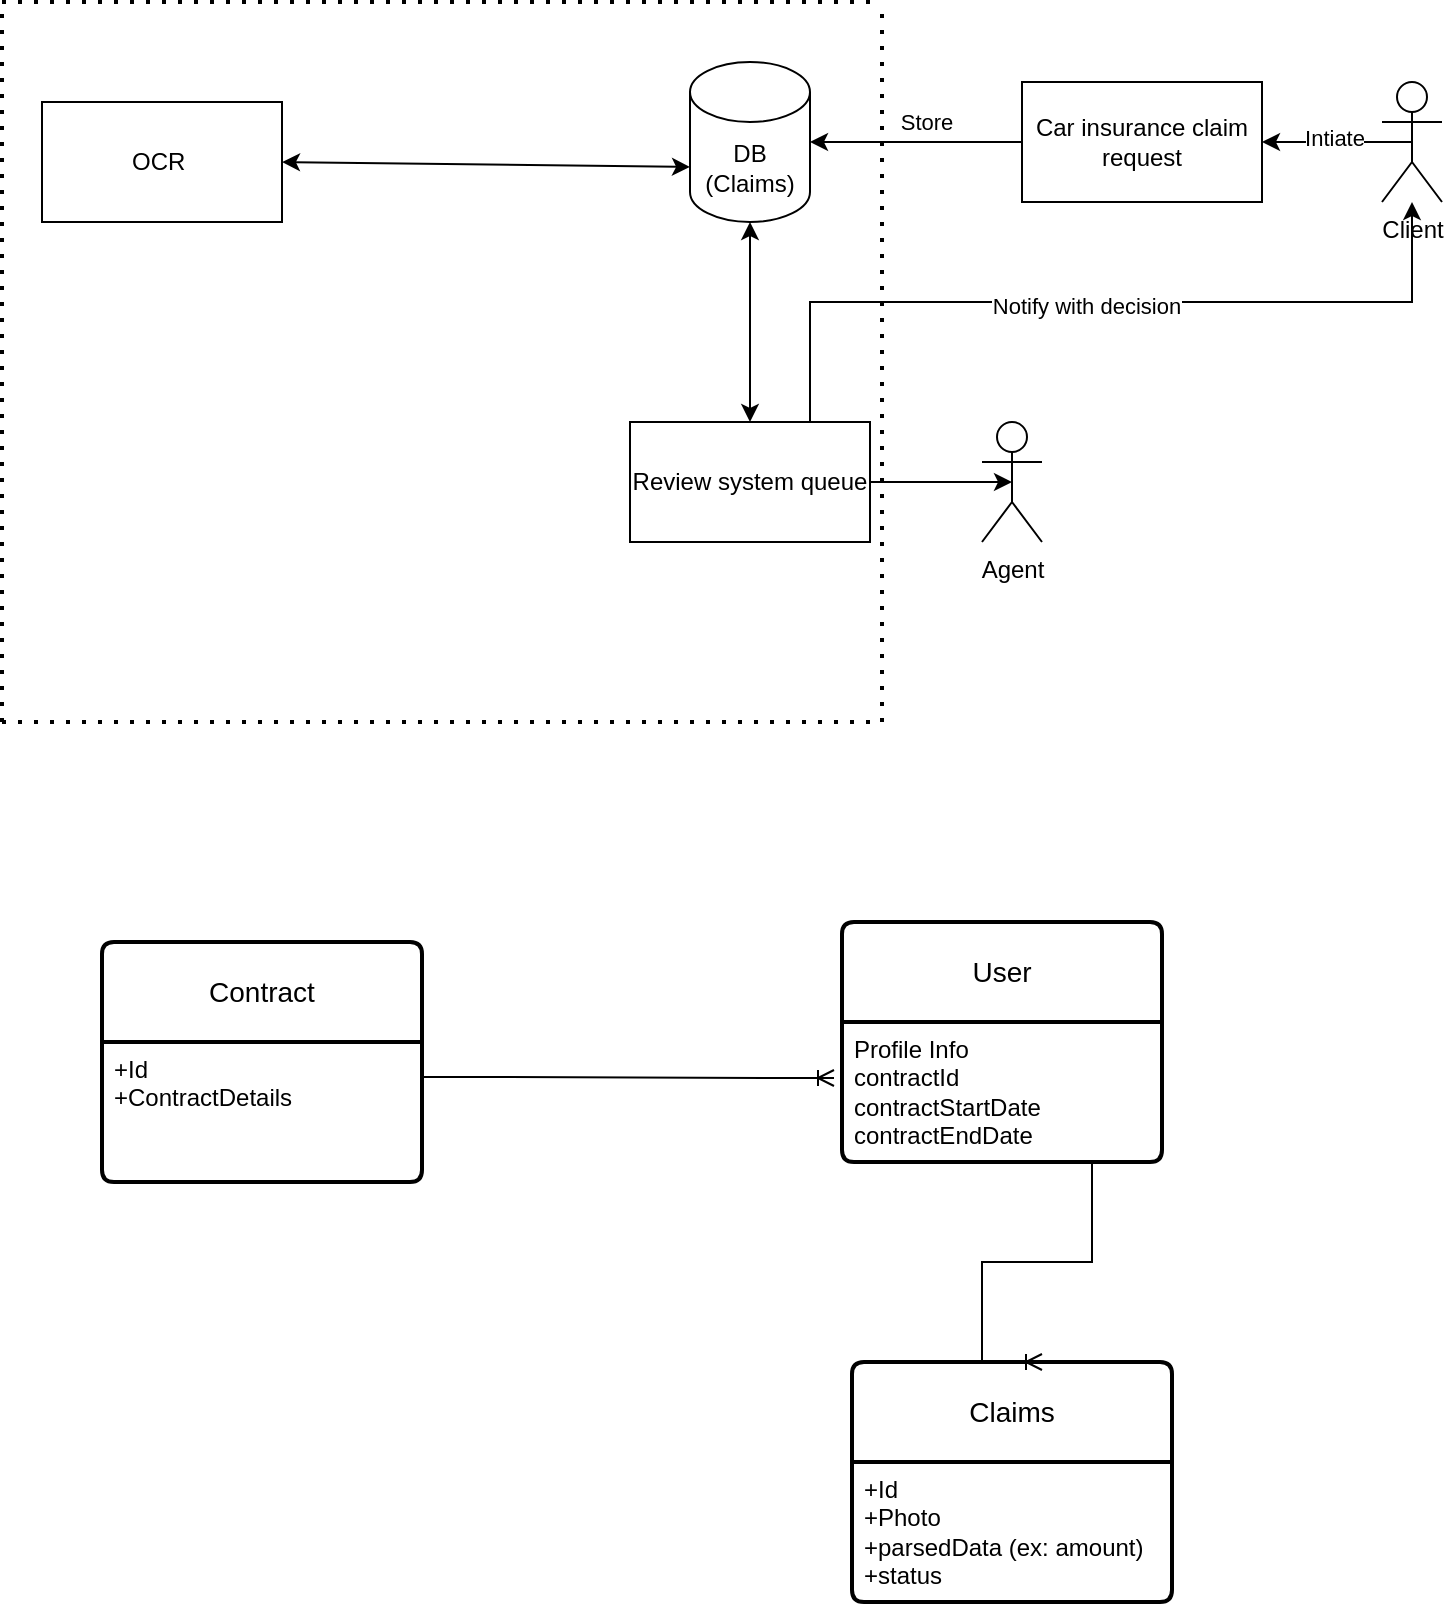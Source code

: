 <mxfile version="21.6.8" type="github">
  <diagram name="Page-1" id="h78i4w3jpvMDHuVKvQ0y">
    <mxGraphModel dx="815" dy="551" grid="1" gridSize="10" guides="1" tooltips="1" connect="1" arrows="1" fold="1" page="1" pageScale="1" pageWidth="827" pageHeight="1169" math="0" shadow="0">
      <root>
        <mxCell id="0" />
        <mxCell id="1" parent="0" />
        <mxCell id="lDMrGSyHlphn9_t9U18--1" value="DB (Claims)" style="shape=cylinder3;whiteSpace=wrap;html=1;boundedLbl=1;backgroundOutline=1;size=15;" vertex="1" parent="1">
          <mxGeometry x="384" y="70" width="60" height="80" as="geometry" />
        </mxCell>
        <mxCell id="lDMrGSyHlphn9_t9U18--2" value="" style="endArrow=none;dashed=1;html=1;dashPattern=1 3;strokeWidth=2;rounded=0;" edge="1" parent="1">
          <mxGeometry width="50" height="50" relative="1" as="geometry">
            <mxPoint x="40" y="40" as="sourcePoint" />
            <mxPoint x="480" y="40" as="targetPoint" />
          </mxGeometry>
        </mxCell>
        <mxCell id="lDMrGSyHlphn9_t9U18--3" value="" style="endArrow=none;dashed=1;html=1;dashPattern=1 3;strokeWidth=2;rounded=0;" edge="1" parent="1">
          <mxGeometry width="50" height="50" relative="1" as="geometry">
            <mxPoint x="480" y="400" as="sourcePoint" />
            <mxPoint x="480" y="40" as="targetPoint" />
          </mxGeometry>
        </mxCell>
        <mxCell id="lDMrGSyHlphn9_t9U18--4" value="" style="endArrow=none;dashed=1;html=1;dashPattern=1 3;strokeWidth=2;rounded=0;" edge="1" parent="1">
          <mxGeometry width="50" height="50" relative="1" as="geometry">
            <mxPoint x="40" y="400" as="sourcePoint" />
            <mxPoint x="480" y="400" as="targetPoint" />
          </mxGeometry>
        </mxCell>
        <mxCell id="lDMrGSyHlphn9_t9U18--5" value="" style="endArrow=none;dashed=1;html=1;dashPattern=1 3;strokeWidth=2;rounded=0;" edge="1" parent="1">
          <mxGeometry width="50" height="50" relative="1" as="geometry">
            <mxPoint x="40" y="400" as="sourcePoint" />
            <mxPoint x="40" y="40" as="targetPoint" />
          </mxGeometry>
        </mxCell>
        <mxCell id="lDMrGSyHlphn9_t9U18--6" value="Car insurance claim request" style="rounded=0;whiteSpace=wrap;html=1;" vertex="1" parent="1">
          <mxGeometry x="550" y="80" width="120" height="60" as="geometry" />
        </mxCell>
        <mxCell id="lDMrGSyHlphn9_t9U18--8" value="" style="endArrow=classic;html=1;rounded=0;exitX=0;exitY=0.5;exitDx=0;exitDy=0;entryX=1;entryY=0.5;entryDx=0;entryDy=0;entryPerimeter=0;" edge="1" parent="1" source="lDMrGSyHlphn9_t9U18--6" target="lDMrGSyHlphn9_t9U18--1">
          <mxGeometry width="50" height="50" relative="1" as="geometry">
            <mxPoint x="380" y="310" as="sourcePoint" />
            <mxPoint x="430" y="260" as="targetPoint" />
          </mxGeometry>
        </mxCell>
        <mxCell id="lDMrGSyHlphn9_t9U18--9" value="Store" style="edgeLabel;html=1;align=center;verticalAlign=middle;resizable=0;points=[];" vertex="1" connectable="0" parent="lDMrGSyHlphn9_t9U18--8">
          <mxGeometry x="-0.309" relative="1" as="geometry">
            <mxPoint x="-12" y="-10" as="offset" />
          </mxGeometry>
        </mxCell>
        <mxCell id="lDMrGSyHlphn9_t9U18--10" value="OCR&amp;nbsp;" style="rounded=0;whiteSpace=wrap;html=1;" vertex="1" parent="1">
          <mxGeometry x="60" y="90" width="120" height="60" as="geometry" />
        </mxCell>
        <mxCell id="lDMrGSyHlphn9_t9U18--11" value="" style="endArrow=classic;startArrow=classic;html=1;rounded=0;entryX=0;entryY=0;entryDx=0;entryDy=52.5;entryPerimeter=0;exitX=1;exitY=0.5;exitDx=0;exitDy=0;" edge="1" parent="1" source="lDMrGSyHlphn9_t9U18--10" target="lDMrGSyHlphn9_t9U18--1">
          <mxGeometry width="50" height="50" relative="1" as="geometry">
            <mxPoint x="180" y="120" as="sourcePoint" />
            <mxPoint x="230" y="70" as="targetPoint" />
          </mxGeometry>
        </mxCell>
        <mxCell id="lDMrGSyHlphn9_t9U18--12" value="Review system queue" style="rounded=0;whiteSpace=wrap;html=1;" vertex="1" parent="1">
          <mxGeometry x="354" y="250" width="120" height="60" as="geometry" />
        </mxCell>
        <mxCell id="lDMrGSyHlphn9_t9U18--13" value="" style="endArrow=classic;startArrow=classic;html=1;rounded=0;entryX=0.5;entryY=1;entryDx=0;entryDy=0;entryPerimeter=0;exitX=0.5;exitY=0;exitDx=0;exitDy=0;" edge="1" parent="1" source="lDMrGSyHlphn9_t9U18--12" target="lDMrGSyHlphn9_t9U18--1">
          <mxGeometry width="50" height="50" relative="1" as="geometry">
            <mxPoint x="370" y="210" as="sourcePoint" />
            <mxPoint x="420" y="160" as="targetPoint" />
          </mxGeometry>
        </mxCell>
        <mxCell id="lDMrGSyHlphn9_t9U18--15" value="" style="endArrow=classic;html=1;rounded=0;exitX=1;exitY=0.5;exitDx=0;exitDy=0;entryX=0.5;entryY=0.5;entryDx=0;entryDy=0;entryPerimeter=0;" edge="1" parent="1" source="lDMrGSyHlphn9_t9U18--12" target="lDMrGSyHlphn9_t9U18--22">
          <mxGeometry width="50" height="50" relative="1" as="geometry">
            <mxPoint x="380" y="310" as="sourcePoint" />
            <mxPoint x="524" y="280" as="targetPoint" />
          </mxGeometry>
        </mxCell>
        <mxCell id="lDMrGSyHlphn9_t9U18--16" value="Client&lt;br&gt;" style="shape=umlActor;verticalLabelPosition=bottom;verticalAlign=top;html=1;outlineConnect=0;" vertex="1" parent="1">
          <mxGeometry x="730" y="80" width="30" height="60" as="geometry" />
        </mxCell>
        <mxCell id="lDMrGSyHlphn9_t9U18--18" value="" style="endArrow=classic;html=1;rounded=0;exitX=0.5;exitY=0.5;exitDx=0;exitDy=0;exitPerimeter=0;entryX=1;entryY=0.5;entryDx=0;entryDy=0;" edge="1" parent="1" source="lDMrGSyHlphn9_t9U18--16" target="lDMrGSyHlphn9_t9U18--6">
          <mxGeometry width="50" height="50" relative="1" as="geometry">
            <mxPoint x="640" y="260" as="sourcePoint" />
            <mxPoint x="690" y="210" as="targetPoint" />
          </mxGeometry>
        </mxCell>
        <mxCell id="lDMrGSyHlphn9_t9U18--19" value="Intiate" style="edgeLabel;html=1;align=center;verticalAlign=middle;resizable=0;points=[];" vertex="1" connectable="0" parent="lDMrGSyHlphn9_t9U18--18">
          <mxGeometry x="0.04" y="-2" relative="1" as="geometry">
            <mxPoint as="offset" />
          </mxGeometry>
        </mxCell>
        <mxCell id="lDMrGSyHlphn9_t9U18--22" value="Agent" style="shape=umlActor;verticalLabelPosition=bottom;verticalAlign=top;html=1;outlineConnect=0;" vertex="1" parent="1">
          <mxGeometry x="530" y="250" width="30" height="60" as="geometry" />
        </mxCell>
        <mxCell id="lDMrGSyHlphn9_t9U18--23" value="" style="endArrow=classic;html=1;rounded=0;exitX=0.75;exitY=0;exitDx=0;exitDy=0;" edge="1" parent="1" source="lDMrGSyHlphn9_t9U18--12" target="lDMrGSyHlphn9_t9U18--16">
          <mxGeometry width="50" height="50" relative="1" as="geometry">
            <mxPoint x="454.04" y="250.0" as="sourcePoint" />
            <mxPoint x="780" y="191" as="targetPoint" />
            <Array as="points">
              <mxPoint x="444" y="190" />
              <mxPoint x="745" y="190" />
            </Array>
          </mxGeometry>
        </mxCell>
        <mxCell id="lDMrGSyHlphn9_t9U18--24" value="Notify with decision" style="edgeLabel;html=1;align=center;verticalAlign=middle;resizable=0;points=[];" vertex="1" connectable="0" parent="lDMrGSyHlphn9_t9U18--23">
          <mxGeometry x="-0.039" y="-2" relative="1" as="geometry">
            <mxPoint as="offset" />
          </mxGeometry>
        </mxCell>
        <mxCell id="lDMrGSyHlphn9_t9U18--25" value="User" style="swimlane;childLayout=stackLayout;horizontal=1;startSize=50;horizontalStack=0;rounded=1;fontSize=14;fontStyle=0;strokeWidth=2;resizeParent=0;resizeLast=1;shadow=0;dashed=0;align=center;arcSize=4;whiteSpace=wrap;html=1;" vertex="1" parent="1">
          <mxGeometry x="460" y="500" width="160" height="120" as="geometry" />
        </mxCell>
        <mxCell id="lDMrGSyHlphn9_t9U18--26" value="Profile Info&lt;br&gt;contractId&lt;br&gt;contractStartDate&lt;br&gt;contractEndDate" style="align=left;strokeColor=none;fillColor=none;spacingLeft=4;fontSize=12;verticalAlign=top;resizable=0;rotatable=0;part=1;html=1;" vertex="1" parent="lDMrGSyHlphn9_t9U18--25">
          <mxGeometry y="50" width="160" height="70" as="geometry" />
        </mxCell>
        <mxCell id="lDMrGSyHlphn9_t9U18--27" value="Contract" style="swimlane;childLayout=stackLayout;horizontal=1;startSize=50;horizontalStack=0;rounded=1;fontSize=14;fontStyle=0;strokeWidth=2;resizeParent=0;resizeLast=1;shadow=0;dashed=0;align=center;arcSize=4;whiteSpace=wrap;html=1;" vertex="1" parent="1">
          <mxGeometry x="90" y="510" width="160" height="120" as="geometry" />
        </mxCell>
        <mxCell id="lDMrGSyHlphn9_t9U18--28" value="+Id&lt;br&gt;+ContractDetails" style="align=left;strokeColor=none;fillColor=none;spacingLeft=4;fontSize=12;verticalAlign=top;resizable=0;rotatable=0;part=1;html=1;" vertex="1" parent="lDMrGSyHlphn9_t9U18--27">
          <mxGeometry y="50" width="160" height="70" as="geometry" />
        </mxCell>
        <mxCell id="lDMrGSyHlphn9_t9U18--29" value="" style="edgeStyle=entityRelationEdgeStyle;fontSize=12;html=1;endArrow=ERoneToMany;rounded=0;exitX=1;exitY=0.25;exitDx=0;exitDy=0;entryX=-0.025;entryY=0.4;entryDx=0;entryDy=0;entryPerimeter=0;" edge="1" parent="1" source="lDMrGSyHlphn9_t9U18--28" target="lDMrGSyHlphn9_t9U18--26">
          <mxGeometry width="100" height="100" relative="1" as="geometry">
            <mxPoint x="170" y="680" as="sourcePoint" />
            <mxPoint x="444" y="640" as="targetPoint" />
            <Array as="points">
              <mxPoint x="424" y="690" />
            </Array>
          </mxGeometry>
        </mxCell>
        <mxCell id="lDMrGSyHlphn9_t9U18--30" value="Claims" style="swimlane;childLayout=stackLayout;horizontal=1;startSize=50;horizontalStack=0;rounded=1;fontSize=14;fontStyle=0;strokeWidth=2;resizeParent=0;resizeLast=1;shadow=0;dashed=0;align=center;arcSize=4;whiteSpace=wrap;html=1;" vertex="1" parent="1">
          <mxGeometry x="465" y="720" width="160" height="120" as="geometry" />
        </mxCell>
        <mxCell id="lDMrGSyHlphn9_t9U18--32" value="" style="edgeStyle=entityRelationEdgeStyle;fontSize=12;html=1;endArrow=ERoneToMany;rounded=0;entryX=0.5;entryY=0;entryDx=0;entryDy=0;exitX=0.5;exitY=1;exitDx=0;exitDy=0;" edge="1" parent="lDMrGSyHlphn9_t9U18--30">
          <mxGeometry width="100" height="100" relative="1" as="geometry">
            <mxPoint x="90" y="-100" as="sourcePoint" />
            <mxPoint x="95" as="targetPoint" />
          </mxGeometry>
        </mxCell>
        <mxCell id="lDMrGSyHlphn9_t9U18--31" value="+Id&lt;br&gt;+Photo&lt;br&gt;+parsedData (ex: amount)&lt;br&gt;+status" style="align=left;strokeColor=none;fillColor=none;spacingLeft=4;fontSize=12;verticalAlign=top;resizable=0;rotatable=0;part=1;html=1;" vertex="1" parent="lDMrGSyHlphn9_t9U18--30">
          <mxGeometry y="50" width="160" height="70" as="geometry" />
        </mxCell>
      </root>
    </mxGraphModel>
  </diagram>
</mxfile>
